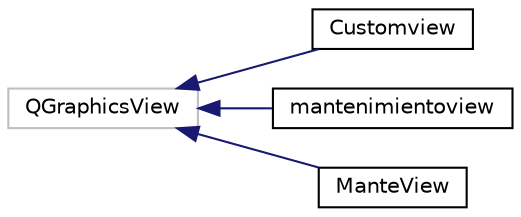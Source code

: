 digraph "Graphical Class Hierarchy"
{
  edge [fontname="Helvetica",fontsize="10",labelfontname="Helvetica",labelfontsize="10"];
  node [fontname="Helvetica",fontsize="10",shape=record];
  rankdir="LR";
  Node12 [label="QGraphicsView",height=0.2,width=0.4,color="grey75", fillcolor="white", style="filled"];
  Node12 -> Node0 [dir="back",color="midnightblue",fontsize="10",style="solid",fontname="Helvetica"];
  Node0 [label="Customview",height=0.2,width=0.4,color="black", fillcolor="white", style="filled",URL="$classCustomview.html"];
  Node12 -> Node14 [dir="back",color="midnightblue",fontsize="10",style="solid",fontname="Helvetica"];
  Node14 [label="mantenimientoview",height=0.2,width=0.4,color="black", fillcolor="white", style="filled",URL="$classmantenimientoview.html"];
  Node12 -> Node15 [dir="back",color="midnightblue",fontsize="10",style="solid",fontname="Helvetica"];
  Node15 [label="ManteView",height=0.2,width=0.4,color="black", fillcolor="white", style="filled",URL="$classManteView.html"];
}
